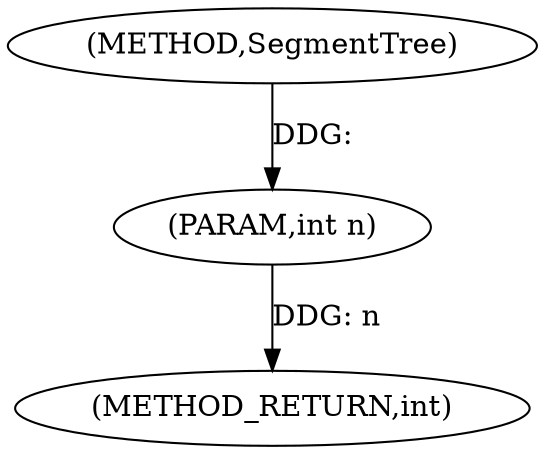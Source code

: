 digraph "SegmentTree" {  
"1000448" [label = "(METHOD,SegmentTree)" ]
"1000451" [label = "(METHOD_RETURN,int)" ]
"1000449" [label = "(PARAM,int n)" ]
  "1000449" -> "1000451"  [ label = "DDG: n"] 
  "1000448" -> "1000449"  [ label = "DDG: "] 
}
